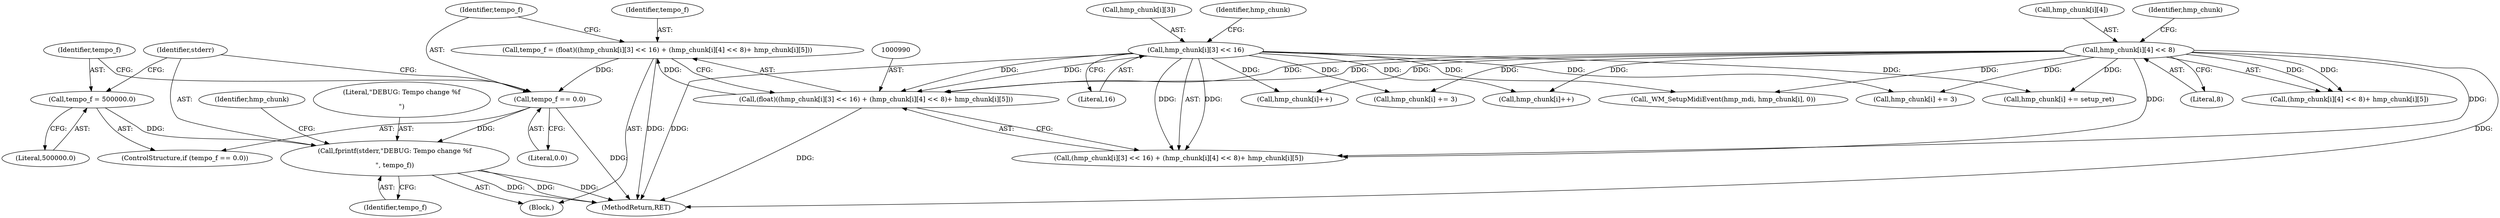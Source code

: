 digraph "0_wildmidi_660b513d99bced8783a4a5984ac2f742c74ebbdd_0@API" {
"1001019" [label="(Call,fprintf(stderr,\"DEBUG: Tempo change %f\r\n\", tempo_f))"];
"1001013" [label="(Call,tempo_f == 0.0)"];
"1000987" [label="(Call,tempo_f = (float)((hmp_chunk[i][3] << 16) + (hmp_chunk[i][4] << 8)+ hmp_chunk[i][5]))"];
"1000989" [label="(Call,(float)((hmp_chunk[i][3] << 16) + (hmp_chunk[i][4] << 8)+ hmp_chunk[i][5]))"];
"1000992" [label="(Call,hmp_chunk[i][3] << 16)"];
"1001000" [label="(Call,hmp_chunk[i][4] << 8)"];
"1001016" [label="(Call,tempo_f = 500000.0)"];
"1000914" [label="(Call,_WM_SetupMidiEvent(hmp_mdi, hmp_chunk[i], 0))"];
"1001020" [label="(Identifier,stderr)"];
"1001091" [label="(Call,hmp_chunk[i]++)"];
"1001023" [label="(Call,hmp_chunk[i] += setup_ret)"];
"1001015" [label="(Literal,0.0)"];
"1001017" [label="(Identifier,tempo_f)"];
"1001025" [label="(Identifier,hmp_chunk)"];
"1001003" [label="(Identifier,hmp_chunk)"];
"1001019" [label="(Call,fprintf(stderr,\"DEBUG: Tempo change %f\r\n\", tempo_f))"];
"1001012" [label="(ControlStructure,if (tempo_f == 0.0))"];
"1001021" [label="(Literal,\"DEBUG: Tempo change %f\r\n\")"];
"1000955" [label="(Call,hmp_chunk[i] += 3)"];
"1000992" [label="(Call,hmp_chunk[i][3] << 16)"];
"1001016" [label="(Call,tempo_f = 500000.0)"];
"1001009" [label="(Identifier,hmp_chunk)"];
"1001013" [label="(Call,tempo_f == 0.0)"];
"1000991" [label="(Call,(hmp_chunk[i][3] << 16) + (hmp_chunk[i][4] << 8)+ hmp_chunk[i][5])"];
"1001018" [label="(Literal,500000.0)"];
"1001231" [label="(MethodReturn,RET)"];
"1000986" [label="(Block,)"];
"1001006" [label="(Literal,8)"];
"1000899" [label="(Call,hmp_chunk[i] += 3)"];
"1001000" [label="(Call,hmp_chunk[i][4] << 8)"];
"1000987" [label="(Call,tempo_f = (float)((hmp_chunk[i][3] << 16) + (hmp_chunk[i][4] << 8)+ hmp_chunk[i][5]))"];
"1001001" [label="(Call,hmp_chunk[i][4])"];
"1000989" [label="(Call,(float)((hmp_chunk[i][3] << 16) + (hmp_chunk[i][4] << 8)+ hmp_chunk[i][5]))"];
"1001065" [label="(Call,hmp_chunk[i]++)"];
"1000993" [label="(Call,hmp_chunk[i][3])"];
"1000998" [label="(Literal,16)"];
"1001014" [label="(Identifier,tempo_f)"];
"1001022" [label="(Identifier,tempo_f)"];
"1000988" [label="(Identifier,tempo_f)"];
"1000999" [label="(Call,(hmp_chunk[i][4] << 8)+ hmp_chunk[i][5])"];
"1001019" -> "1000986"  [label="AST: "];
"1001019" -> "1001022"  [label="CFG: "];
"1001020" -> "1001019"  [label="AST: "];
"1001021" -> "1001019"  [label="AST: "];
"1001022" -> "1001019"  [label="AST: "];
"1001025" -> "1001019"  [label="CFG: "];
"1001019" -> "1001231"  [label="DDG: "];
"1001019" -> "1001231"  [label="DDG: "];
"1001019" -> "1001231"  [label="DDG: "];
"1001013" -> "1001019"  [label="DDG: "];
"1001016" -> "1001019"  [label="DDG: "];
"1001013" -> "1001012"  [label="AST: "];
"1001013" -> "1001015"  [label="CFG: "];
"1001014" -> "1001013"  [label="AST: "];
"1001015" -> "1001013"  [label="AST: "];
"1001017" -> "1001013"  [label="CFG: "];
"1001020" -> "1001013"  [label="CFG: "];
"1001013" -> "1001231"  [label="DDG: "];
"1000987" -> "1001013"  [label="DDG: "];
"1000987" -> "1000986"  [label="AST: "];
"1000987" -> "1000989"  [label="CFG: "];
"1000988" -> "1000987"  [label="AST: "];
"1000989" -> "1000987"  [label="AST: "];
"1001014" -> "1000987"  [label="CFG: "];
"1000987" -> "1001231"  [label="DDG: "];
"1000989" -> "1000987"  [label="DDG: "];
"1000989" -> "1000991"  [label="CFG: "];
"1000990" -> "1000989"  [label="AST: "];
"1000991" -> "1000989"  [label="AST: "];
"1000989" -> "1001231"  [label="DDG: "];
"1000992" -> "1000989"  [label="DDG: "];
"1000992" -> "1000989"  [label="DDG: "];
"1001000" -> "1000989"  [label="DDG: "];
"1001000" -> "1000989"  [label="DDG: "];
"1000992" -> "1000991"  [label="AST: "];
"1000992" -> "1000998"  [label="CFG: "];
"1000993" -> "1000992"  [label="AST: "];
"1000998" -> "1000992"  [label="AST: "];
"1001003" -> "1000992"  [label="CFG: "];
"1000992" -> "1001231"  [label="DDG: "];
"1000992" -> "1000899"  [label="DDG: "];
"1000992" -> "1000914"  [label="DDG: "];
"1000992" -> "1000955"  [label="DDG: "];
"1000992" -> "1000991"  [label="DDG: "];
"1000992" -> "1000991"  [label="DDG: "];
"1000992" -> "1001023"  [label="DDG: "];
"1000992" -> "1001065"  [label="DDG: "];
"1000992" -> "1001091"  [label="DDG: "];
"1001000" -> "1000999"  [label="AST: "];
"1001000" -> "1001006"  [label="CFG: "];
"1001001" -> "1001000"  [label="AST: "];
"1001006" -> "1001000"  [label="AST: "];
"1001009" -> "1001000"  [label="CFG: "];
"1001000" -> "1001231"  [label="DDG: "];
"1001000" -> "1000899"  [label="DDG: "];
"1001000" -> "1000914"  [label="DDG: "];
"1001000" -> "1000955"  [label="DDG: "];
"1001000" -> "1000991"  [label="DDG: "];
"1001000" -> "1000991"  [label="DDG: "];
"1001000" -> "1000999"  [label="DDG: "];
"1001000" -> "1000999"  [label="DDG: "];
"1001000" -> "1001023"  [label="DDG: "];
"1001000" -> "1001065"  [label="DDG: "];
"1001000" -> "1001091"  [label="DDG: "];
"1001016" -> "1001012"  [label="AST: "];
"1001016" -> "1001018"  [label="CFG: "];
"1001017" -> "1001016"  [label="AST: "];
"1001018" -> "1001016"  [label="AST: "];
"1001020" -> "1001016"  [label="CFG: "];
}
